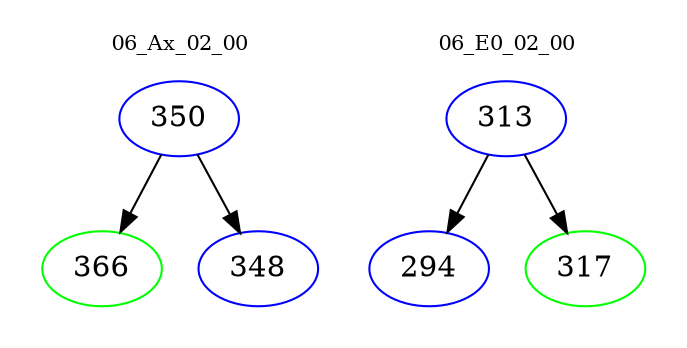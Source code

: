 digraph{
subgraph cluster_0 {
color = white
label = "06_Ax_02_00";
fontsize=10;
T0_350 [label="350", color="blue"]
T0_350 -> T0_366 [color="black"]
T0_366 [label="366", color="green"]
T0_350 -> T0_348 [color="black"]
T0_348 [label="348", color="blue"]
}
subgraph cluster_1 {
color = white
label = "06_E0_02_00";
fontsize=10;
T1_313 [label="313", color="blue"]
T1_313 -> T1_294 [color="black"]
T1_294 [label="294", color="blue"]
T1_313 -> T1_317 [color="black"]
T1_317 [label="317", color="green"]
}
}
